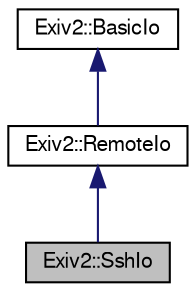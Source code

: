 digraph "Exiv2::SshIo"
{
  edge [fontname="FreeSans",fontsize="10",labelfontname="FreeSans",labelfontsize="10"];
  node [fontname="FreeSans",fontsize="10",shape=record];
  Node1 [label="Exiv2::SshIo",height=0.2,width=0.4,color="black", fillcolor="grey75", style="filled" fontcolor="black"];
  Node2 -> Node1 [dir="back",color="midnightblue",fontsize="10",style="solid",fontname="FreeSans"];
  Node2 [label="Exiv2::RemoteIo",height=0.2,width=0.4,color="black", fillcolor="white", style="filled",URL="$classExiv2_1_1RemoteIo.html",tooltip="Provides RemoteIo superclass by implementing the BasicIo. This class implements the blockMap which is..."];
  Node3 -> Node2 [dir="back",color="midnightblue",fontsize="10",style="solid",fontname="FreeSans"];
  Node3 [label="Exiv2::BasicIo",height=0.2,width=0.4,color="black", fillcolor="white", style="filled",URL="$classExiv2_1_1BasicIo.html",tooltip="An interface for simple binary IO. "];
}
